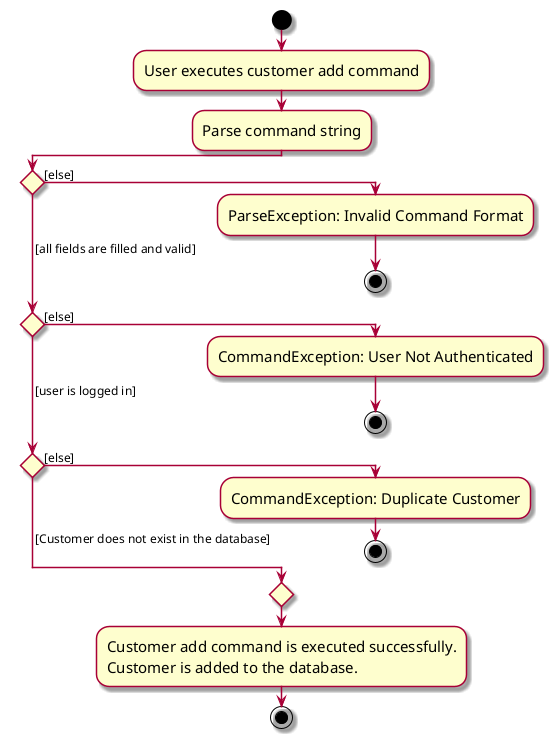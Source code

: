 @startuml
skin rose
skinparam ActivityFontSize 15
skinparam ArrowFontSize 12
!pragma useVerticalIf on
start
:User executes customer add command;
:Parse command string;

if () then ([else])
    :ParseException: Invalid Command Format;
    stop
( [all fields are filled and valid]) elseif () then ([else])
    :CommandException: User Not Authenticated;
    stop
( [user is logged in]) elseif () then ([else])
    :CommandException: Duplicate Customer;
    stop
else ( [Customer does not exist in the database])

endif
:Customer add command is executed successfully.
Customer is added to the database.;

stop
@enduml
